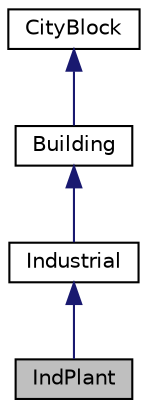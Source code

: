 digraph "IndPlant"
{
 // LATEX_PDF_SIZE
  edge [fontname="Helvetica",fontsize="10",labelfontname="Helvetica",labelfontsize="10"];
  node [fontname="Helvetica",fontsize="10",shape=record];
  Node1 [label="IndPlant",height=0.2,width=0.4,color="black", fillcolor="grey75", style="filled", fontcolor="black",tooltip="Represents an industrial plant building."];
  Node2 -> Node1 [dir="back",color="midnightblue",fontsize="10",style="solid",fontname="Helvetica"];
  Node2 [label="Industrial",height=0.2,width=0.4,color="black", fillcolor="white", style="filled",URL="$classIndustrial.html",tooltip="Abstract base class for industrial buildings."];
  Node3 -> Node2 [dir="back",color="midnightblue",fontsize="10",style="solid",fontname="Helvetica"];
  Node3 [label="Building",height=0.2,width=0.4,color="black", fillcolor="white", style="filled",URL="$classBuilding.html",tooltip="Abstract base class representing a building in the city."];
  Node4 -> Node3 [dir="back",color="midnightblue",fontsize="10",style="solid",fontname="Helvetica"];
  Node4 [label="CityBlock",height=0.2,width=0.4,color="black", fillcolor="white", style="filled",URL="$classCityBlock.html",tooltip="Base class representing a block within the city."];
}
